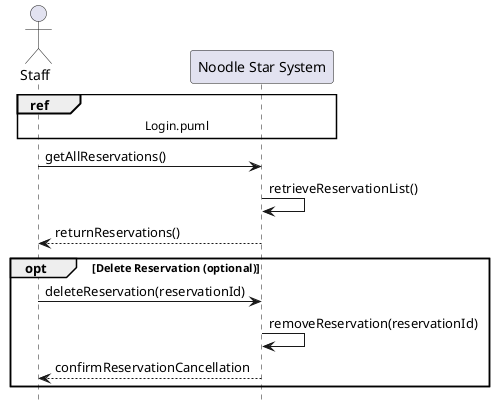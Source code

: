 @startuml
hide footbox
actor Staff
participant "Noodle Star System" as System


ref over Staff, System : Login.puml

Staff -> System: getAllReservations()
System -> System: retrieveReservationList()
System --> Staff: returnReservations()

' Extend: Deleting a reservation is optional
opt Delete Reservation (optional)
    Staff -> System: deleteReservation(reservationId)
    System -> System: removeReservation(reservationId)
    System --> Staff: confirmReservationCancellation
end opt

@enduml
